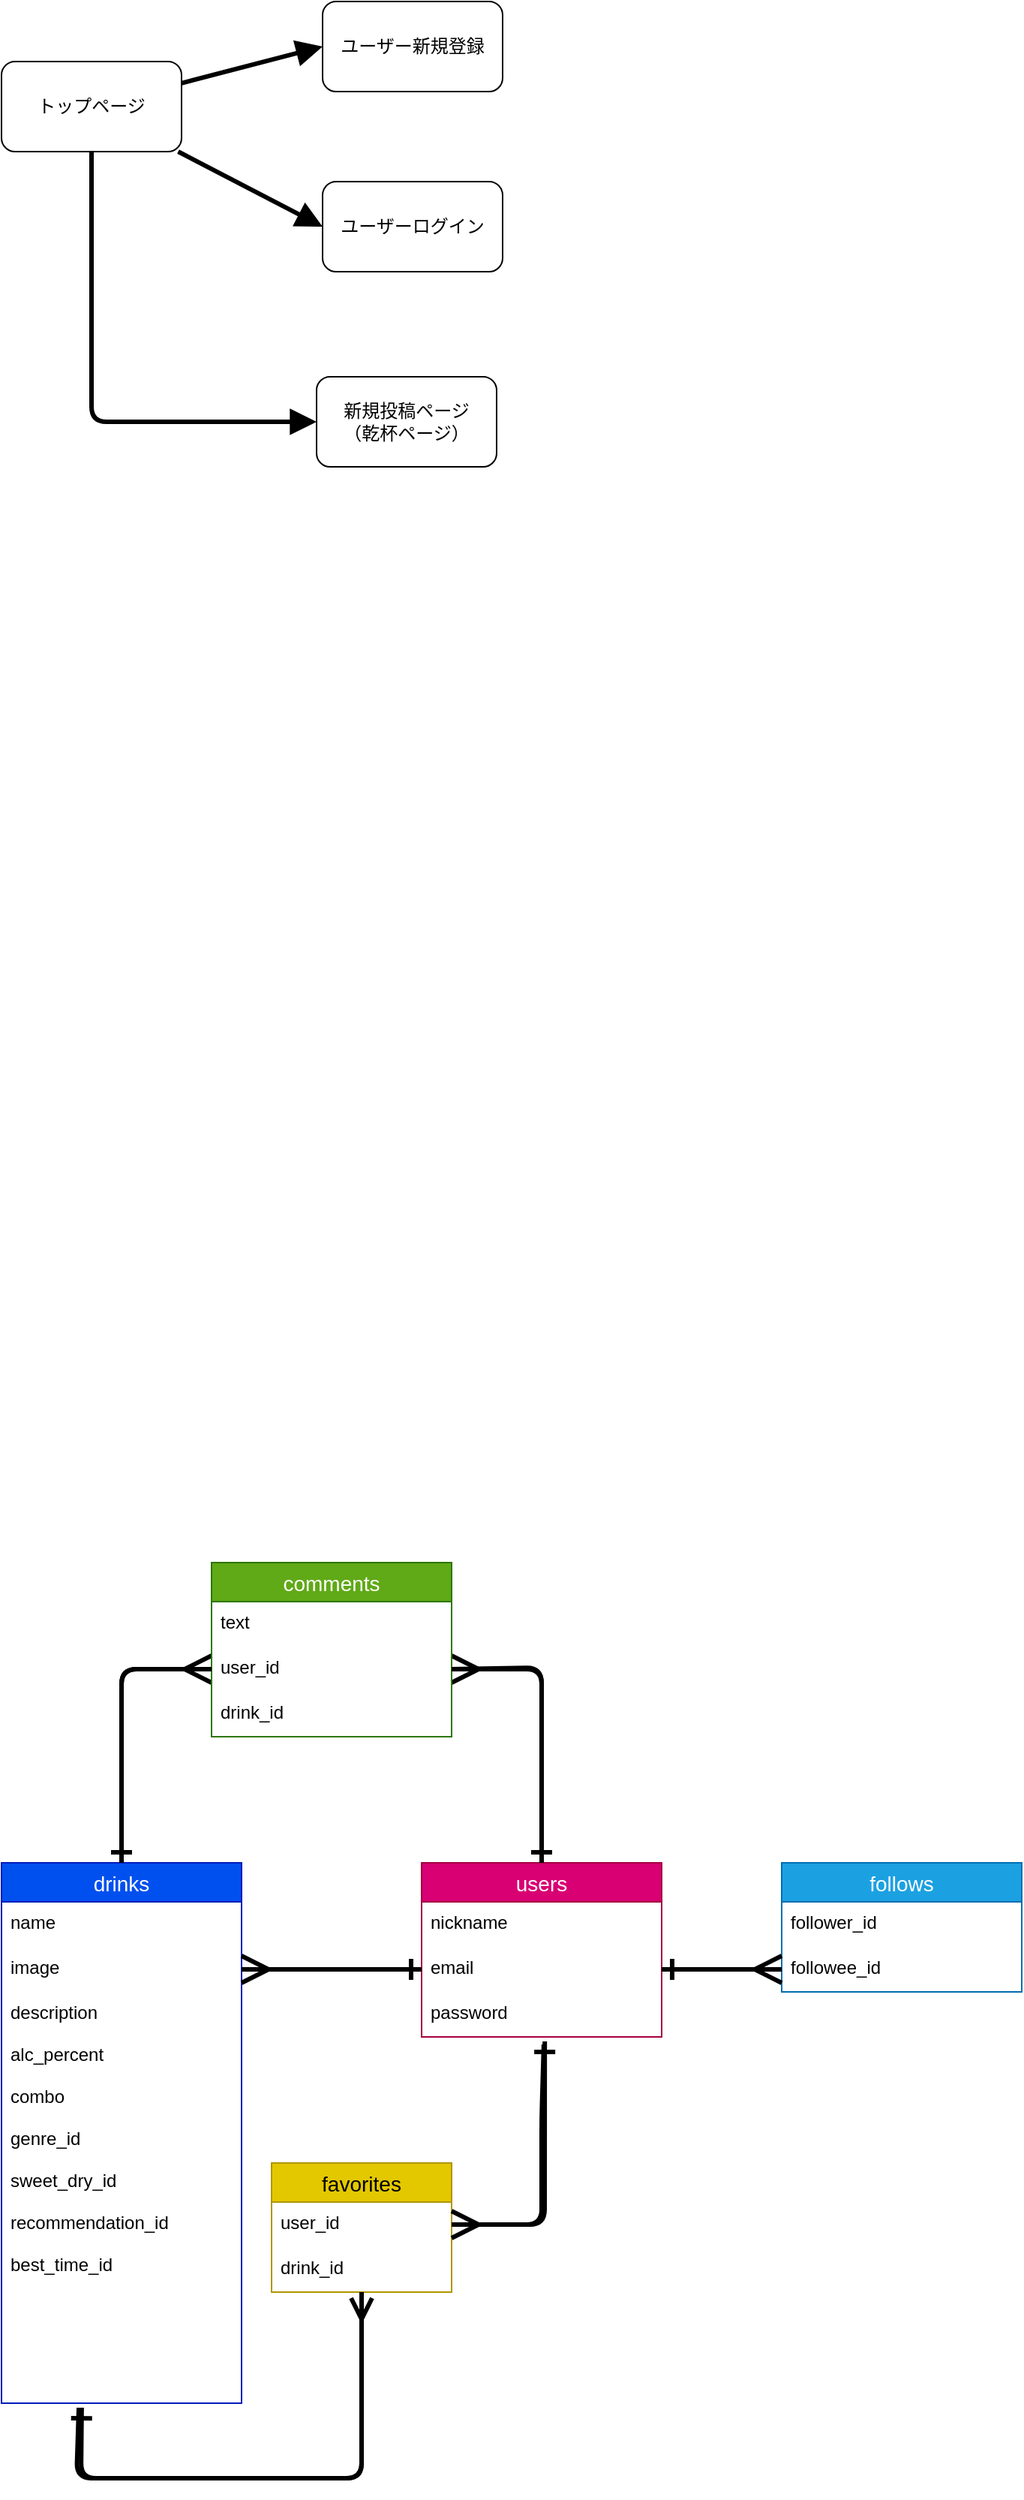 <mxfile>
    <diagram id="-4JyDxbYrRSL7FBWOM0d" name="ページ1">
        <mxGraphModel dx="704" dy="1849" grid="1" gridSize="10" guides="1" tooltips="1" connect="1" arrows="1" fold="1" page="1" pageScale="1" pageWidth="827" pageHeight="1169" math="0" shadow="0">
            <root>
                <mxCell id="0"/>
                <mxCell id="1" parent="0"/>
                <mxCell id="35" style="edgeStyle=none;html=1;entryX=0;entryY=0.5;entryDx=0;entryDy=0;endArrow=ERmany;endFill=0;endSize=14;strokeWidth=3;" parent="1" source="2" target="16" edge="1">
                    <mxGeometry relative="1" as="geometry">
                        <Array as="points">
                            <mxPoint x="160" y="-9"/>
                        </Array>
                    </mxGeometry>
                </mxCell>
                <mxCell id="2" value="drinks" style="swimlane;fontStyle=0;childLayout=stackLayout;horizontal=1;startSize=26;horizontalStack=0;resizeParent=1;resizeParentMax=0;resizeLast=0;collapsible=1;marginBottom=0;align=center;fontSize=14;fillColor=#0050ef;fontColor=#ffffff;strokeColor=#001DBC;" parent="1" vertex="1">
                    <mxGeometry x="80" y="120" width="160" height="360" as="geometry"/>
                </mxCell>
                <mxCell id="3" value="name" style="text;strokeColor=none;fillColor=none;spacingLeft=4;spacingRight=4;overflow=hidden;rotatable=0;points=[[0,0.5],[1,0.5]];portConstraint=eastwest;fontSize=12;" parent="2" vertex="1">
                    <mxGeometry y="26" width="160" height="30" as="geometry"/>
                </mxCell>
                <mxCell id="4" value="image" style="text;strokeColor=none;fillColor=none;spacingLeft=4;spacingRight=4;overflow=hidden;rotatable=0;points=[[0,0.5],[1,0.5]];portConstraint=eastwest;fontSize=12;" parent="2" vertex="1">
                    <mxGeometry y="56" width="160" height="30" as="geometry"/>
                </mxCell>
                <mxCell id="5" value="description&#10;&#10;alc_percent&#10;&#10;combo&#10;&#10;genre_id&#10;&#10;sweet_dry_id&#10;&#10;recommendation_id&#10;&#10;best_time_id&#10;" style="text;strokeColor=none;fillColor=none;spacingLeft=4;spacingRight=4;overflow=hidden;rotatable=0;points=[[0,0.5],[1,0.5]];portConstraint=eastwest;fontSize=12;" parent="2" vertex="1">
                    <mxGeometry y="86" width="160" height="274" as="geometry"/>
                </mxCell>
                <mxCell id="6" value="favorites" style="swimlane;fontStyle=0;childLayout=stackLayout;horizontal=1;startSize=26;horizontalStack=0;resizeParent=1;resizeParentMax=0;resizeLast=0;collapsible=1;marginBottom=0;align=center;fontSize=14;fillColor=#e3c800;fontColor=#000000;strokeColor=#B09500;" parent="1" vertex="1">
                    <mxGeometry x="260" y="320" width="120" height="86" as="geometry"/>
                </mxCell>
                <mxCell id="7" value="user_id" style="text;strokeColor=none;fillColor=none;spacingLeft=4;spacingRight=4;overflow=hidden;rotatable=0;points=[[0,0.5],[1,0.5]];portConstraint=eastwest;fontSize=12;" parent="6" vertex="1">
                    <mxGeometry y="26" width="120" height="30" as="geometry"/>
                </mxCell>
                <mxCell id="8" value="drink_id" style="text;strokeColor=none;fillColor=none;spacingLeft=4;spacingRight=4;overflow=hidden;rotatable=0;points=[[0,0.5],[1,0.5]];portConstraint=eastwest;fontSize=12;" parent="6" vertex="1">
                    <mxGeometry y="56" width="120" height="30" as="geometry"/>
                </mxCell>
                <mxCell id="33" style="edgeStyle=none;html=1;endArrow=ERmany;endFill=0;strokeWidth=3;endSize=14;" parent="1" source="10" edge="1">
                    <mxGeometry relative="1" as="geometry">
                        <mxPoint x="380" y="-9" as="targetPoint"/>
                        <Array as="points">
                            <mxPoint x="440" y="-9"/>
                        </Array>
                    </mxGeometry>
                </mxCell>
                <mxCell id="10" value="users" style="swimlane;fontStyle=0;childLayout=stackLayout;horizontal=1;startSize=26;horizontalStack=0;resizeParent=1;resizeParentMax=0;resizeLast=0;collapsible=1;marginBottom=0;align=center;fontSize=14;fillColor=#d80073;fontColor=#ffffff;strokeColor=#A50040;" parent="1" vertex="1">
                    <mxGeometry x="360" y="120" width="160" height="116" as="geometry"/>
                </mxCell>
                <mxCell id="11" value="nickname" style="text;strokeColor=none;fillColor=none;spacingLeft=4;spacingRight=4;overflow=hidden;rotatable=0;points=[[0,0.5],[1,0.5]];portConstraint=eastwest;fontSize=12;" parent="10" vertex="1">
                    <mxGeometry y="26" width="160" height="30" as="geometry"/>
                </mxCell>
                <mxCell id="12" value="email" style="text;strokeColor=none;fillColor=none;spacingLeft=4;spacingRight=4;overflow=hidden;rotatable=0;points=[[0,0.5],[1,0.5]];portConstraint=eastwest;fontSize=12;" parent="10" vertex="1">
                    <mxGeometry y="56" width="160" height="30" as="geometry"/>
                </mxCell>
                <mxCell id="13" value="password" style="text;strokeColor=none;fillColor=none;spacingLeft=4;spacingRight=4;overflow=hidden;rotatable=0;points=[[0,0.5],[1,0.5]];portConstraint=eastwest;fontSize=12;" parent="10" vertex="1">
                    <mxGeometry y="86" width="160" height="30" as="geometry"/>
                </mxCell>
                <mxCell id="14" value="comments" style="swimlane;fontStyle=0;childLayout=stackLayout;horizontal=1;startSize=26;horizontalStack=0;resizeParent=1;resizeParentMax=0;resizeLast=0;collapsible=1;marginBottom=0;align=center;fontSize=14;fillColor=#60a917;fontColor=#ffffff;strokeColor=#2D7600;" parent="1" vertex="1">
                    <mxGeometry x="220" y="-80" width="160" height="116" as="geometry"/>
                </mxCell>
                <mxCell id="15" value="text" style="text;strokeColor=none;fillColor=none;spacingLeft=4;spacingRight=4;overflow=hidden;rotatable=0;points=[[0,0.5],[1,0.5]];portConstraint=eastwest;fontSize=12;" parent="14" vertex="1">
                    <mxGeometry y="26" width="160" height="30" as="geometry"/>
                </mxCell>
                <mxCell id="16" value="user_id" style="text;strokeColor=none;fillColor=none;spacingLeft=4;spacingRight=4;overflow=hidden;rotatable=0;points=[[0,0.5],[1,0.5]];portConstraint=eastwest;fontSize=12;" parent="14" vertex="1">
                    <mxGeometry y="56" width="160" height="30" as="geometry"/>
                </mxCell>
                <mxCell id="17" value="drink_id" style="text;strokeColor=none;fillColor=none;spacingLeft=4;spacingRight=4;overflow=hidden;rotatable=0;points=[[0,0.5],[1,0.5]];portConstraint=eastwest;fontSize=12;" parent="14" vertex="1">
                    <mxGeometry y="86" width="160" height="30" as="geometry"/>
                </mxCell>
                <mxCell id="18" value="follows" style="swimlane;fontStyle=0;childLayout=stackLayout;horizontal=1;startSize=26;horizontalStack=0;resizeParent=1;resizeParentMax=0;resizeLast=0;collapsible=1;marginBottom=0;align=center;fontSize=14;fillColor=#1ba1e2;fontColor=#ffffff;strokeColor=#006EAF;" parent="1" vertex="1">
                    <mxGeometry x="600" y="120" width="160" height="86" as="geometry"/>
                </mxCell>
                <mxCell id="19" value="follower_id" style="text;strokeColor=none;fillColor=none;spacingLeft=4;spacingRight=4;overflow=hidden;rotatable=0;points=[[0,0.5],[1,0.5]];portConstraint=eastwest;fontSize=12;" parent="18" vertex="1">
                    <mxGeometry y="26" width="160" height="30" as="geometry"/>
                </mxCell>
                <mxCell id="20" value="followee_id" style="text;strokeColor=none;fillColor=none;spacingLeft=4;spacingRight=4;overflow=hidden;rotatable=0;points=[[0,0.5],[1,0.5]];portConstraint=eastwest;fontSize=12;" parent="18" vertex="1">
                    <mxGeometry y="56" width="160" height="30" as="geometry"/>
                </mxCell>
                <mxCell id="26" style="edgeStyle=none;html=1;entryX=0;entryY=0.5;entryDx=0;entryDy=0;endArrow=ERone;endFill=0;strokeWidth=3;endSize=10;" parent="1" source="4" target="12" edge="1">
                    <mxGeometry relative="1" as="geometry"/>
                </mxCell>
                <mxCell id="27" style="edgeStyle=none;html=1;entryX=0.5;entryY=0;entryDx=0;entryDy=0;endArrow=ERone;endFill=0;strokeWidth=3;exitX=1;exitY=0.5;exitDx=0;exitDy=0;endSize=10;" parent="1" source="16" target="10" edge="1">
                    <mxGeometry relative="1" as="geometry">
                        <Array as="points">
                            <mxPoint x="440" y="-10"/>
                        </Array>
                    </mxGeometry>
                </mxCell>
                <mxCell id="28" style="edgeStyle=none;html=1;entryX=1;entryY=0.5;entryDx=0;entryDy=0;endArrow=ERone;endFill=0;strokeWidth=3;endSize=10;" parent="1" source="20" target="12" edge="1">
                    <mxGeometry relative="1" as="geometry"/>
                </mxCell>
                <mxCell id="29" style="edgeStyle=none;html=1;entryX=0.513;entryY=1.1;entryDx=0;entryDy=0;entryPerimeter=0;endArrow=ERone;endFill=0;strokeWidth=3;exitX=1;exitY=0.5;exitDx=0;exitDy=0;endSize=10;" parent="1" source="7" target="13" edge="1">
                    <mxGeometry relative="1" as="geometry">
                        <Array as="points">
                            <mxPoint x="442" y="361"/>
                        </Array>
                    </mxGeometry>
                </mxCell>
                <mxCell id="31" style="edgeStyle=none;html=1;entryX=0.5;entryY=0;entryDx=0;entryDy=0;endArrow=ERone;endFill=0;strokeWidth=3;exitX=0;exitY=0.5;exitDx=0;exitDy=0;endSize=10;" parent="1" source="16" target="2" edge="1">
                    <mxGeometry relative="1" as="geometry">
                        <Array as="points">
                            <mxPoint x="160" y="-9"/>
                        </Array>
                    </mxGeometry>
                </mxCell>
                <mxCell id="34" style="edgeStyle=none;html=1;entryX=1;entryY=0.5;entryDx=0;entryDy=0;endArrow=ERmany;endFill=0;endSize=14;strokeWidth=3;exitX=0.509;exitY=1.167;exitDx=0;exitDy=0;exitPerimeter=0;" parent="1" target="7" edge="1" source="13">
                    <mxGeometry relative="1" as="geometry">
                        <mxPoint x="440" y="240" as="sourcePoint"/>
                        <Array as="points">
                            <mxPoint x="440" y="290"/>
                            <mxPoint x="440" y="361"/>
                        </Array>
                    </mxGeometry>
                </mxCell>
                <mxCell id="36" style="edgeStyle=none;html=1;endArrow=ERmany;endFill=0;endSize=14;strokeWidth=3;entryX=1;entryY=0.5;entryDx=0;entryDy=0;" parent="1" source="12" target="4" edge="1">
                    <mxGeometry relative="1" as="geometry">
                        <mxPoint x="250" y="191" as="targetPoint"/>
                    </mxGeometry>
                </mxCell>
                <mxCell id="40" style="edgeStyle=none;html=1;entryX=0;entryY=0.5;entryDx=0;entryDy=0;endArrow=ERmany;endFill=0;endSize=14;strokeWidth=3;" parent="1" target="20" edge="1">
                    <mxGeometry relative="1" as="geometry">
                        <mxPoint x="520" y="191" as="sourcePoint"/>
                    </mxGeometry>
                </mxCell>
                <mxCell id="42" style="edgeStyle=none;html=1;entryX=0.334;entryY=1.011;entryDx=0;entryDy=0;entryPerimeter=0;strokeWidth=3;targetPerimeterSpacing=6;endArrow=ERone;endFill=0;endSize=10;" edge="1" parent="1" source="8" target="5">
                    <mxGeometry relative="1" as="geometry">
                        <Array as="points">
                            <mxPoint x="320" y="530"/>
                            <mxPoint x="220" y="530"/>
                            <mxPoint x="133" y="530"/>
                        </Array>
                    </mxGeometry>
                </mxCell>
                <mxCell id="43" style="edgeStyle=none;html=1;endArrow=ERmany;endFill=0;endSize=10;targetPerimeterSpacing=5;strokeWidth=3;startSize=6;sourcePerimeterSpacing=0;exitX=0.322;exitY=1.011;exitDx=0;exitDy=0;exitPerimeter=0;" edge="1" parent="1" source="5">
                    <mxGeometry relative="1" as="geometry">
                        <mxPoint x="320" y="410" as="targetPoint"/>
                        <Array as="points">
                            <mxPoint x="130" y="530"/>
                            <mxPoint x="240" y="530"/>
                            <mxPoint x="320" y="530"/>
                        </Array>
                    </mxGeometry>
                </mxCell>
                <mxCell id="49" style="edgeStyle=none;html=1;entryX=0;entryY=0.5;entryDx=0;entryDy=0;endArrow=block;endFill=1;startSize=6;endSize=10;sourcePerimeterSpacing=0;targetPerimeterSpacing=5;strokeWidth=3;" edge="1" parent="1" source="45" target="46">
                    <mxGeometry relative="1" as="geometry"/>
                </mxCell>
                <mxCell id="50" style="edgeStyle=none;html=1;entryX=0;entryY=0.5;entryDx=0;entryDy=0;endArrow=block;endFill=1;startSize=6;endSize=10;sourcePerimeterSpacing=0;targetPerimeterSpacing=5;strokeWidth=3;" edge="1" parent="1" source="45" target="47">
                    <mxGeometry relative="1" as="geometry"/>
                </mxCell>
                <mxCell id="51" style="edgeStyle=none;html=1;entryX=0;entryY=0.5;entryDx=0;entryDy=0;endArrow=block;endFill=1;startSize=6;endSize=10;sourcePerimeterSpacing=0;targetPerimeterSpacing=5;strokeWidth=3;" edge="1" parent="1" source="45" target="48">
                    <mxGeometry relative="1" as="geometry">
                        <Array as="points">
                            <mxPoint x="140" y="-840"/>
                        </Array>
                    </mxGeometry>
                </mxCell>
                <mxCell id="45" value="トップページ" style="rounded=1;whiteSpace=wrap;html=1;" vertex="1" parent="1">
                    <mxGeometry x="80" y="-1080" width="120" height="60" as="geometry"/>
                </mxCell>
                <mxCell id="46" value="ユーザー新規登録" style="rounded=1;whiteSpace=wrap;html=1;" vertex="1" parent="1">
                    <mxGeometry x="294" y="-1120" width="120" height="60" as="geometry"/>
                </mxCell>
                <mxCell id="47" value="ユーザーログイン" style="rounded=1;whiteSpace=wrap;html=1;" vertex="1" parent="1">
                    <mxGeometry x="294" y="-1000" width="120" height="60" as="geometry"/>
                </mxCell>
                <mxCell id="48" value="新規投稿ページ&lt;br&gt;（乾杯ページ）" style="rounded=1;whiteSpace=wrap;html=1;" vertex="1" parent="1">
                    <mxGeometry x="290" y="-870" width="120" height="60" as="geometry"/>
                </mxCell>
            </root>
        </mxGraphModel>
    </diagram>
</mxfile>